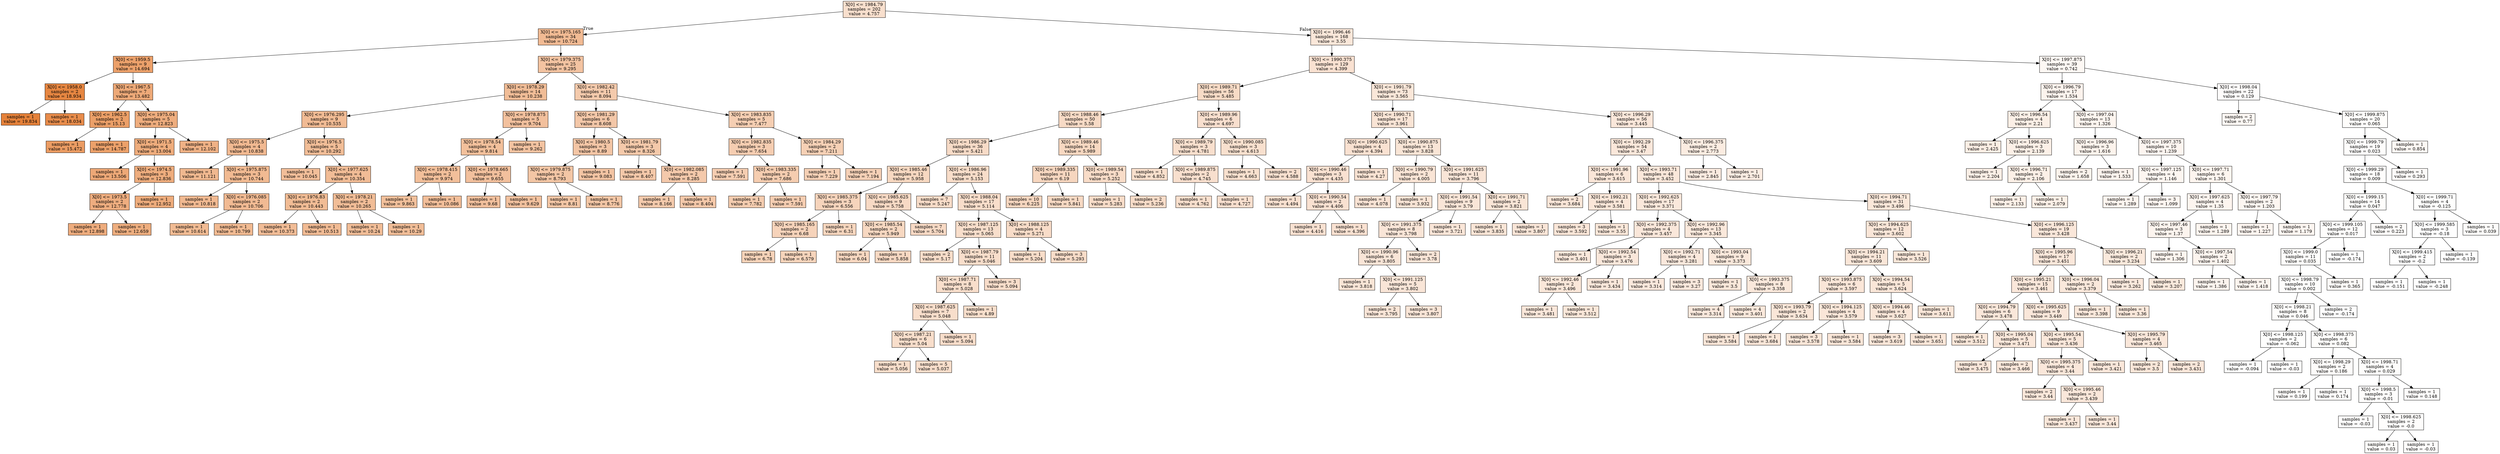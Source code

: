 digraph Tree {
node [shape=box, style="filled", color="black"] ;
0 [label="X[0] <= 1984.79\nsamples = 202\nvalue = 4.757", fillcolor="#e5813940"] ;
1 [label="X[0] <= 1975.165\nsamples = 34\nvalue = 10.724", fillcolor="#e581398b"] ;
0 -> 1 [labeldistance=2.5, labelangle=45, headlabel="True"] ;
2 [label="X[0] <= 1959.5\nsamples = 9\nvalue = 14.694", fillcolor="#e58139be"] ;
1 -> 2 ;
3 [label="X[0] <= 1958.0\nsamples = 2\nvalue = 18.934", fillcolor="#e58139f4"] ;
2 -> 3 ;
4 [label="samples = 1\nvalue = 19.834", fillcolor="#e58139ff"] ;
3 -> 4 ;
5 [label="samples = 1\nvalue = 18.034", fillcolor="#e58139e8"] ;
3 -> 5 ;
6 [label="X[0] <= 1967.5\nsamples = 7\nvalue = 13.482", fillcolor="#e58139ae"] ;
2 -> 6 ;
7 [label="X[0] <= 1962.5\nsamples = 2\nvalue = 15.13", fillcolor="#e58139c3"] ;
6 -> 7 ;
8 [label="samples = 1\nvalue = 15.472", fillcolor="#e58139c8"] ;
7 -> 8 ;
9 [label="samples = 1\nvalue = 14.787", fillcolor="#e58139bf"] ;
7 -> 9 ;
10 [label="X[0] <= 1975.04\nsamples = 5\nvalue = 12.823", fillcolor="#e58139a6"] ;
6 -> 10 ;
11 [label="X[0] <= 1971.5\nsamples = 4\nvalue = 13.004", fillcolor="#e58139a8"] ;
10 -> 11 ;
12 [label="samples = 1\nvalue = 13.506", fillcolor="#e58139af"] ;
11 -> 12 ;
13 [label="X[0] <= 1974.5\nsamples = 3\nvalue = 12.836", fillcolor="#e58139a6"] ;
11 -> 13 ;
14 [label="X[0] <= 1973.5\nsamples = 2\nvalue = 12.778", fillcolor="#e58139a5"] ;
13 -> 14 ;
15 [label="samples = 1\nvalue = 12.898", fillcolor="#e58139a7"] ;
14 -> 15 ;
16 [label="samples = 1\nvalue = 12.659", fillcolor="#e58139a4"] ;
14 -> 16 ;
17 [label="samples = 1\nvalue = 12.952", fillcolor="#e58139a8"] ;
13 -> 17 ;
18 [label="samples = 1\nvalue = 12.102", fillcolor="#e581399d"] ;
10 -> 18 ;
19 [label="X[0] <= 1979.375\nsamples = 25\nvalue = 9.295", fillcolor="#e5813979"] ;
1 -> 19 ;
20 [label="X[0] <= 1978.29\nsamples = 14\nvalue = 10.238", fillcolor="#e5813985"] ;
19 -> 20 ;
21 [label="X[0] <= 1976.295\nsamples = 9\nvalue = 10.535", fillcolor="#e5813989"] ;
20 -> 21 ;
22 [label="X[0] <= 1975.5\nsamples = 4\nvalue = 10.838", fillcolor="#e581398d"] ;
21 -> 22 ;
23 [label="samples = 1\nvalue = 11.121", fillcolor="#e5813990"] ;
22 -> 23 ;
24 [label="X[0] <= 1975.875\nsamples = 3\nvalue = 10.744", fillcolor="#e581398c"] ;
22 -> 24 ;
25 [label="samples = 1\nvalue = 10.818", fillcolor="#e581398d"] ;
24 -> 25 ;
26 [label="X[0] <= 1976.085\nsamples = 2\nvalue = 10.706", fillcolor="#e581398b"] ;
24 -> 26 ;
27 [label="samples = 1\nvalue = 10.614", fillcolor="#e581398a"] ;
26 -> 27 ;
28 [label="samples = 1\nvalue = 10.799", fillcolor="#e581398c"] ;
26 -> 28 ;
29 [label="X[0] <= 1976.5\nsamples = 5\nvalue = 10.292", fillcolor="#e5813986"] ;
21 -> 29 ;
30 [label="samples = 1\nvalue = 10.045", fillcolor="#e5813983"] ;
29 -> 30 ;
31 [label="X[0] <= 1977.625\nsamples = 4\nvalue = 10.354", fillcolor="#e5813987"] ;
29 -> 31 ;
32 [label="X[0] <= 1976.83\nsamples = 2\nvalue = 10.443", fillcolor="#e5813988"] ;
31 -> 32 ;
33 [label="samples = 1\nvalue = 10.373", fillcolor="#e5813987"] ;
32 -> 33 ;
34 [label="samples = 1\nvalue = 10.513", fillcolor="#e5813989"] ;
32 -> 34 ;
35 [label="X[0] <= 1978.21\nsamples = 2\nvalue = 10.265", fillcolor="#e5813985"] ;
31 -> 35 ;
36 [label="samples = 1\nvalue = 10.24", fillcolor="#e5813985"] ;
35 -> 36 ;
37 [label="samples = 1\nvalue = 10.29", fillcolor="#e5813986"] ;
35 -> 37 ;
38 [label="X[0] <= 1978.875\nsamples = 5\nvalue = 9.704", fillcolor="#e581397e"] ;
20 -> 38 ;
39 [label="X[0] <= 1978.54\nsamples = 4\nvalue = 9.814", fillcolor="#e5813980"] ;
38 -> 39 ;
40 [label="X[0] <= 1978.415\nsamples = 2\nvalue = 9.974", fillcolor="#e5813982"] ;
39 -> 40 ;
41 [label="samples = 1\nvalue = 9.863", fillcolor="#e5813980"] ;
40 -> 41 ;
42 [label="samples = 1\nvalue = 10.086", fillcolor="#e5813983"] ;
40 -> 42 ;
43 [label="X[0] <= 1978.665\nsamples = 2\nvalue = 9.655", fillcolor="#e581397e"] ;
39 -> 43 ;
44 [label="samples = 1\nvalue = 9.68", fillcolor="#e581397e"] ;
43 -> 44 ;
45 [label="samples = 1\nvalue = 9.629", fillcolor="#e581397d"] ;
43 -> 45 ;
46 [label="samples = 1\nvalue = 9.262", fillcolor="#e5813979"] ;
38 -> 46 ;
47 [label="X[0] <= 1982.42\nsamples = 11\nvalue = 8.094", fillcolor="#e581396a"] ;
19 -> 47 ;
48 [label="X[0] <= 1981.29\nsamples = 6\nvalue = 8.608", fillcolor="#e5813970"] ;
47 -> 48 ;
49 [label="X[0] <= 1980.5\nsamples = 3\nvalue = 8.89", fillcolor="#e5813974"] ;
48 -> 49 ;
50 [label="X[0] <= 1979.875\nsamples = 2\nvalue = 8.793", fillcolor="#e5813973"] ;
49 -> 50 ;
51 [label="samples = 1\nvalue = 8.81", fillcolor="#e5813973"] ;
50 -> 51 ;
52 [label="samples = 1\nvalue = 8.776", fillcolor="#e5813973"] ;
50 -> 52 ;
53 [label="samples = 1\nvalue = 9.083", fillcolor="#e5813976"] ;
49 -> 53 ;
54 [label="X[0] <= 1981.79\nsamples = 3\nvalue = 8.326", fillcolor="#e581396d"] ;
48 -> 54 ;
55 [label="samples = 1\nvalue = 8.407", fillcolor="#e581396e"] ;
54 -> 55 ;
56 [label="X[0] <= 1982.085\nsamples = 2\nvalue = 8.285", fillcolor="#e581396c"] ;
54 -> 56 ;
57 [label="samples = 1\nvalue = 8.166", fillcolor="#e581396b"] ;
56 -> 57 ;
58 [label="samples = 1\nvalue = 8.404", fillcolor="#e581396e"] ;
56 -> 58 ;
59 [label="X[0] <= 1983.835\nsamples = 5\nvalue = 7.477", fillcolor="#e5813962"] ;
47 -> 59 ;
60 [label="X[0] <= 1982.835\nsamples = 3\nvalue = 7.654", fillcolor="#e5813964"] ;
59 -> 60 ;
61 [label="samples = 1\nvalue = 7.591", fillcolor="#e5813964"] ;
60 -> 61 ;
62 [label="X[0] <= 1983.335\nsamples = 2\nvalue = 7.686", fillcolor="#e5813965"] ;
60 -> 62 ;
63 [label="samples = 1\nvalue = 7.782", fillcolor="#e5813966"] ;
62 -> 63 ;
64 [label="samples = 1\nvalue = 7.591", fillcolor="#e5813964"] ;
62 -> 64 ;
65 [label="X[0] <= 1984.29\nsamples = 2\nvalue = 7.211", fillcolor="#e581395f"] ;
59 -> 65 ;
66 [label="samples = 1\nvalue = 7.229", fillcolor="#e581395f"] ;
65 -> 66 ;
67 [label="samples = 1\nvalue = 7.194", fillcolor="#e581395e"] ;
65 -> 67 ;
68 [label="X[0] <= 1996.46\nsamples = 168\nvalue = 3.55", fillcolor="#e5813930"] ;
0 -> 68 [labeldistance=2.5, labelangle=-45, headlabel="False"] ;
69 [label="X[0] <= 1990.375\nsamples = 129\nvalue = 4.399", fillcolor="#e581393b"] ;
68 -> 69 ;
70 [label="X[0] <= 1989.71\nsamples = 56\nvalue = 5.485", fillcolor="#e5813949"] ;
69 -> 70 ;
71 [label="X[0] <= 1988.46\nsamples = 50\nvalue = 5.58", fillcolor="#e581394a"] ;
70 -> 71 ;
72 [label="X[0] <= 1986.29\nsamples = 36\nvalue = 5.421", fillcolor="#e5813948"] ;
71 -> 72 ;
73 [label="X[0] <= 1985.46\nsamples = 12\nvalue = 5.958", fillcolor="#e581394f"] ;
72 -> 73 ;
74 [label="X[0] <= 1985.375\nsamples = 3\nvalue = 6.556", fillcolor="#e5813956"] ;
73 -> 74 ;
75 [label="X[0] <= 1985.165\nsamples = 2\nvalue = 6.68", fillcolor="#e5813958"] ;
74 -> 75 ;
76 [label="samples = 1\nvalue = 6.78", fillcolor="#e5813959"] ;
75 -> 76 ;
77 [label="samples = 1\nvalue = 6.579", fillcolor="#e5813957"] ;
75 -> 77 ;
78 [label="samples = 1\nvalue = 6.31", fillcolor="#e5813953"] ;
74 -> 78 ;
79 [label="X[0] <= 1985.625\nsamples = 9\nvalue = 5.758", fillcolor="#e581394c"] ;
73 -> 79 ;
80 [label="X[0] <= 1985.54\nsamples = 2\nvalue = 5.949", fillcolor="#e581394f"] ;
79 -> 80 ;
81 [label="samples = 1\nvalue = 6.04", fillcolor="#e5813950"] ;
80 -> 81 ;
82 [label="samples = 1\nvalue = 5.858", fillcolor="#e581394e"] ;
80 -> 82 ;
83 [label="samples = 7\nvalue = 5.704", fillcolor="#e581394c"] ;
79 -> 83 ;
84 [label="X[0] <= 1986.96\nsamples = 24\nvalue = 5.153", fillcolor="#e5813945"] ;
72 -> 84 ;
85 [label="samples = 7\nvalue = 5.247", fillcolor="#e5813946"] ;
84 -> 85 ;
86 [label="X[0] <= 1988.04\nsamples = 17\nvalue = 5.114", fillcolor="#e5813944"] ;
84 -> 86 ;
87 [label="X[0] <= 1987.125\nsamples = 13\nvalue = 5.065", fillcolor="#e5813943"] ;
86 -> 87 ;
88 [label="samples = 2\nvalue = 5.17", fillcolor="#e5813945"] ;
87 -> 88 ;
89 [label="X[0] <= 1987.79\nsamples = 11\nvalue = 5.046", fillcolor="#e5813943"] ;
87 -> 89 ;
90 [label="X[0] <= 1987.71\nsamples = 8\nvalue = 5.028", fillcolor="#e5813943"] ;
89 -> 90 ;
91 [label="X[0] <= 1987.625\nsamples = 7\nvalue = 5.048", fillcolor="#e5813943"] ;
90 -> 91 ;
92 [label="X[0] <= 1987.21\nsamples = 6\nvalue = 5.04", fillcolor="#e5813943"] ;
91 -> 92 ;
93 [label="samples = 1\nvalue = 5.056", fillcolor="#e5813943"] ;
92 -> 93 ;
94 [label="samples = 5\nvalue = 5.037", fillcolor="#e5813943"] ;
92 -> 94 ;
95 [label="samples = 1\nvalue = 5.094", fillcolor="#e5813944"] ;
91 -> 95 ;
96 [label="samples = 1\nvalue = 4.89", fillcolor="#e5813941"] ;
90 -> 96 ;
97 [label="samples = 3\nvalue = 5.094", fillcolor="#e5813944"] ;
89 -> 97 ;
98 [label="X[0] <= 1988.125\nsamples = 4\nvalue = 5.271", fillcolor="#e5813946"] ;
86 -> 98 ;
99 [label="samples = 1\nvalue = 5.204", fillcolor="#e5813945"] ;
98 -> 99 ;
100 [label="samples = 3\nvalue = 5.293", fillcolor="#e5813946"] ;
98 -> 100 ;
101 [label="X[0] <= 1989.46\nsamples = 14\nvalue = 5.989", fillcolor="#e581394f"] ;
71 -> 101 ;
102 [label="X[0] <= 1989.335\nsamples = 11\nvalue = 6.19", fillcolor="#e5813952"] ;
101 -> 102 ;
103 [label="samples = 10\nvalue = 6.225", fillcolor="#e5813952"] ;
102 -> 103 ;
104 [label="samples = 1\nvalue = 5.841", fillcolor="#e581394d"] ;
102 -> 104 ;
105 [label="X[0] <= 1989.54\nsamples = 3\nvalue = 5.252", fillcolor="#e5813946"] ;
101 -> 105 ;
106 [label="samples = 1\nvalue = 5.283", fillcolor="#e5813946"] ;
105 -> 106 ;
107 [label="samples = 2\nvalue = 5.236", fillcolor="#e5813946"] ;
105 -> 107 ;
108 [label="X[0] <= 1989.96\nsamples = 6\nvalue = 4.697", fillcolor="#e581393f"] ;
70 -> 108 ;
109 [label="X[0] <= 1989.79\nsamples = 3\nvalue = 4.781", fillcolor="#e5813940"] ;
108 -> 109 ;
110 [label="samples = 1\nvalue = 4.852", fillcolor="#e5813941"] ;
109 -> 110 ;
111 [label="X[0] <= 1989.875\nsamples = 2\nvalue = 4.745", fillcolor="#e581393f"] ;
109 -> 111 ;
112 [label="samples = 1\nvalue = 4.762", fillcolor="#e5813940"] ;
111 -> 112 ;
113 [label="samples = 1\nvalue = 4.727", fillcolor="#e581393f"] ;
111 -> 113 ;
114 [label="X[0] <= 1990.085\nsamples = 3\nvalue = 4.613", fillcolor="#e581393e"] ;
108 -> 114 ;
115 [label="samples = 1\nvalue = 4.663", fillcolor="#e581393e"] ;
114 -> 115 ;
116 [label="samples = 2\nvalue = 4.588", fillcolor="#e581393d"] ;
114 -> 116 ;
117 [label="X[0] <= 1991.79\nsamples = 73\nvalue = 3.565", fillcolor="#e5813930"] ;
69 -> 117 ;
118 [label="X[0] <= 1990.71\nsamples = 17\nvalue = 3.961", fillcolor="#e5813935"] ;
117 -> 118 ;
119 [label="X[0] <= 1990.625\nsamples = 4\nvalue = 4.394", fillcolor="#e581393b"] ;
118 -> 119 ;
120 [label="X[0] <= 1990.46\nsamples = 3\nvalue = 4.435", fillcolor="#e581393b"] ;
119 -> 120 ;
121 [label="samples = 1\nvalue = 4.494", fillcolor="#e581393c"] ;
120 -> 121 ;
122 [label="X[0] <= 1990.54\nsamples = 2\nvalue = 4.406", fillcolor="#e581393b"] ;
120 -> 122 ;
123 [label="samples = 1\nvalue = 4.416", fillcolor="#e581393b"] ;
122 -> 123 ;
124 [label="samples = 1\nvalue = 4.396", fillcolor="#e581393b"] ;
122 -> 124 ;
125 [label="samples = 1\nvalue = 4.27", fillcolor="#e5813939"] ;
119 -> 125 ;
126 [label="X[0] <= 1990.875\nsamples = 13\nvalue = 3.828", fillcolor="#e5813934"] ;
118 -> 126 ;
127 [label="X[0] <= 1990.79\nsamples = 2\nvalue = 4.005", fillcolor="#e5813936"] ;
126 -> 127 ;
128 [label="samples = 1\nvalue = 4.078", fillcolor="#e5813937"] ;
127 -> 128 ;
129 [label="samples = 1\nvalue = 3.932", fillcolor="#e5813935"] ;
127 -> 129 ;
130 [label="X[0] <= 1991.625\nsamples = 11\nvalue = 3.796", fillcolor="#e5813933"] ;
126 -> 130 ;
131 [label="X[0] <= 1991.54\nsamples = 9\nvalue = 3.79", fillcolor="#e5813933"] ;
130 -> 131 ;
132 [label="X[0] <= 1991.375\nsamples = 8\nvalue = 3.798", fillcolor="#e5813933"] ;
131 -> 132 ;
133 [label="X[0] <= 1990.96\nsamples = 6\nvalue = 3.805", fillcolor="#e5813933"] ;
132 -> 133 ;
134 [label="samples = 1\nvalue = 3.818", fillcolor="#e5813934"] ;
133 -> 134 ;
135 [label="X[0] <= 1991.125\nsamples = 5\nvalue = 3.802", fillcolor="#e5813933"] ;
133 -> 135 ;
136 [label="samples = 2\nvalue = 3.795", fillcolor="#e5813933"] ;
135 -> 136 ;
137 [label="samples = 3\nvalue = 3.807", fillcolor="#e5813933"] ;
135 -> 137 ;
138 [label="samples = 2\nvalue = 3.78", fillcolor="#e5813933"] ;
132 -> 138 ;
139 [label="samples = 1\nvalue = 3.721", fillcolor="#e5813932"] ;
131 -> 139 ;
140 [label="X[0] <= 1991.71\nsamples = 2\nvalue = 3.821", fillcolor="#e5813934"] ;
130 -> 140 ;
141 [label="samples = 1\nvalue = 3.835", fillcolor="#e5813934"] ;
140 -> 141 ;
142 [label="samples = 1\nvalue = 3.807", fillcolor="#e5813933"] ;
140 -> 142 ;
143 [label="X[0] <= 1996.29\nsamples = 56\nvalue = 3.445", fillcolor="#e581392f"] ;
117 -> 143 ;
144 [label="X[0] <= 1992.29\nsamples = 54\nvalue = 3.47", fillcolor="#e581392f"] ;
143 -> 144 ;
145 [label="X[0] <= 1991.96\nsamples = 6\nvalue = 3.615", fillcolor="#e5813931"] ;
144 -> 145 ;
146 [label="samples = 2\nvalue = 3.684", fillcolor="#e5813932"] ;
145 -> 146 ;
147 [label="X[0] <= 1992.21\nsamples = 4\nvalue = 3.581", fillcolor="#e5813931"] ;
145 -> 147 ;
148 [label="samples = 3\nvalue = 3.592", fillcolor="#e5813931"] ;
147 -> 148 ;
149 [label="samples = 1\nvalue = 3.55", fillcolor="#e5813930"] ;
147 -> 149 ;
150 [label="X[0] <= 1993.71\nsamples = 48\nvalue = 3.452", fillcolor="#e581392f"] ;
144 -> 150 ;
151 [label="X[0] <= 1992.625\nsamples = 17\nvalue = 3.371", fillcolor="#e581392e"] ;
150 -> 151 ;
152 [label="X[0] <= 1992.375\nsamples = 4\nvalue = 3.457", fillcolor="#e581392f"] ;
151 -> 152 ;
153 [label="samples = 1\nvalue = 3.401", fillcolor="#e581392e"] ;
152 -> 153 ;
154 [label="X[0] <= 1992.54\nsamples = 3\nvalue = 3.476", fillcolor="#e581392f"] ;
152 -> 154 ;
155 [label="X[0] <= 1992.46\nsamples = 2\nvalue = 3.496", fillcolor="#e5813930"] ;
154 -> 155 ;
156 [label="samples = 1\nvalue = 3.481", fillcolor="#e581392f"] ;
155 -> 156 ;
157 [label="samples = 1\nvalue = 3.512", fillcolor="#e5813930"] ;
155 -> 157 ;
158 [label="samples = 1\nvalue = 3.434", fillcolor="#e581392f"] ;
154 -> 158 ;
159 [label="X[0] <= 1992.96\nsamples = 13\nvalue = 3.345", fillcolor="#e581392e"] ;
151 -> 159 ;
160 [label="X[0] <= 1992.71\nsamples = 4\nvalue = 3.281", fillcolor="#e581392d"] ;
159 -> 160 ;
161 [label="samples = 1\nvalue = 3.314", fillcolor="#e581392d"] ;
160 -> 161 ;
162 [label="samples = 3\nvalue = 3.27", fillcolor="#e581392d"] ;
160 -> 162 ;
163 [label="X[0] <= 1993.04\nsamples = 9\nvalue = 3.373", fillcolor="#e581392e"] ;
159 -> 163 ;
164 [label="samples = 1\nvalue = 3.5", fillcolor="#e5813930"] ;
163 -> 164 ;
165 [label="X[0] <= 1993.375\nsamples = 8\nvalue = 3.358", fillcolor="#e581392e"] ;
163 -> 165 ;
166 [label="samples = 4\nvalue = 3.314", fillcolor="#e581392d"] ;
165 -> 166 ;
167 [label="samples = 4\nvalue = 3.401", fillcolor="#e581392e"] ;
165 -> 167 ;
168 [label="X[0] <= 1994.71\nsamples = 31\nvalue = 3.496", fillcolor="#e5813930"] ;
150 -> 168 ;
169 [label="X[0] <= 1994.625\nsamples = 12\nvalue = 3.602", fillcolor="#e5813931"] ;
168 -> 169 ;
170 [label="X[0] <= 1994.21\nsamples = 11\nvalue = 3.609", fillcolor="#e5813931"] ;
169 -> 170 ;
171 [label="X[0] <= 1993.875\nsamples = 6\nvalue = 3.597", fillcolor="#e5813931"] ;
170 -> 171 ;
172 [label="X[0] <= 1993.79\nsamples = 2\nvalue = 3.634", fillcolor="#e5813931"] ;
171 -> 172 ;
173 [label="samples = 1\nvalue = 3.584", fillcolor="#e5813931"] ;
172 -> 173 ;
174 [label="samples = 1\nvalue = 3.684", fillcolor="#e5813932"] ;
172 -> 174 ;
175 [label="X[0] <= 1994.125\nsamples = 4\nvalue = 3.579", fillcolor="#e5813931"] ;
171 -> 175 ;
176 [label="samples = 3\nvalue = 3.578", fillcolor="#e5813931"] ;
175 -> 176 ;
177 [label="samples = 1\nvalue = 3.584", fillcolor="#e5813931"] ;
175 -> 177 ;
178 [label="X[0] <= 1994.54\nsamples = 5\nvalue = 3.624", fillcolor="#e5813931"] ;
170 -> 178 ;
179 [label="X[0] <= 1994.46\nsamples = 4\nvalue = 3.627", fillcolor="#e5813931"] ;
178 -> 179 ;
180 [label="samples = 3\nvalue = 3.619", fillcolor="#e5813931"] ;
179 -> 180 ;
181 [label="samples = 1\nvalue = 3.651", fillcolor="#e5813932"] ;
179 -> 181 ;
182 [label="samples = 1\nvalue = 3.611", fillcolor="#e5813931"] ;
178 -> 182 ;
183 [label="samples = 1\nvalue = 3.526", fillcolor="#e5813930"] ;
169 -> 183 ;
184 [label="X[0] <= 1996.125\nsamples = 19\nvalue = 3.428", fillcolor="#e581392f"] ;
168 -> 184 ;
185 [label="X[0] <= 1995.96\nsamples = 17\nvalue = 3.451", fillcolor="#e581392f"] ;
184 -> 185 ;
186 [label="X[0] <= 1995.21\nsamples = 15\nvalue = 3.461", fillcolor="#e581392f"] ;
185 -> 186 ;
187 [label="X[0] <= 1994.79\nsamples = 6\nvalue = 3.478", fillcolor="#e581392f"] ;
186 -> 187 ;
188 [label="samples = 1\nvalue = 3.512", fillcolor="#e5813930"] ;
187 -> 188 ;
189 [label="X[0] <= 1995.04\nsamples = 5\nvalue = 3.471", fillcolor="#e581392f"] ;
187 -> 189 ;
190 [label="samples = 3\nvalue = 3.475", fillcolor="#e581392f"] ;
189 -> 190 ;
191 [label="samples = 2\nvalue = 3.466", fillcolor="#e581392f"] ;
189 -> 191 ;
192 [label="X[0] <= 1995.625\nsamples = 9\nvalue = 3.449", fillcolor="#e581392f"] ;
186 -> 192 ;
193 [label="X[0] <= 1995.54\nsamples = 5\nvalue = 3.436", fillcolor="#e581392f"] ;
192 -> 193 ;
194 [label="X[0] <= 1995.375\nsamples = 4\nvalue = 3.44", fillcolor="#e581392f"] ;
193 -> 194 ;
195 [label="samples = 2\nvalue = 3.44", fillcolor="#e581392f"] ;
194 -> 195 ;
196 [label="X[0] <= 1995.46\nsamples = 2\nvalue = 3.439", fillcolor="#e581392f"] ;
194 -> 196 ;
197 [label="samples = 1\nvalue = 3.437", fillcolor="#e581392f"] ;
196 -> 197 ;
198 [label="samples = 1\nvalue = 3.44", fillcolor="#e581392f"] ;
196 -> 198 ;
199 [label="samples = 1\nvalue = 3.421", fillcolor="#e581392f"] ;
193 -> 199 ;
200 [label="X[0] <= 1995.79\nsamples = 4\nvalue = 3.465", fillcolor="#e581392f"] ;
192 -> 200 ;
201 [label="samples = 2\nvalue = 3.5", fillcolor="#e5813930"] ;
200 -> 201 ;
202 [label="samples = 2\nvalue = 3.431", fillcolor="#e581392f"] ;
200 -> 202 ;
203 [label="X[0] <= 1996.04\nsamples = 2\nvalue = 3.379", fillcolor="#e581392e"] ;
185 -> 203 ;
204 [label="samples = 1\nvalue = 3.398", fillcolor="#e581392e"] ;
203 -> 204 ;
205 [label="samples = 1\nvalue = 3.36", fillcolor="#e581392e"] ;
203 -> 205 ;
206 [label="X[0] <= 1996.21\nsamples = 2\nvalue = 3.234", fillcolor="#e581392c"] ;
184 -> 206 ;
207 [label="samples = 1\nvalue = 3.262", fillcolor="#e581392d"] ;
206 -> 207 ;
208 [label="samples = 1\nvalue = 3.207", fillcolor="#e581392c"] ;
206 -> 208 ;
209 [label="X[0] <= 1996.375\nsamples = 2\nvalue = 2.773", fillcolor="#e5813926"] ;
143 -> 209 ;
210 [label="samples = 1\nvalue = 2.845", fillcolor="#e5813927"] ;
209 -> 210 ;
211 [label="samples = 1\nvalue = 2.701", fillcolor="#e5813925"] ;
209 -> 211 ;
212 [label="X[0] <= 1997.875\nsamples = 39\nvalue = 0.742", fillcolor="#e581390d"] ;
68 -> 212 ;
213 [label="X[0] <= 1996.79\nsamples = 17\nvalue = 1.534", fillcolor="#e5813917"] ;
212 -> 213 ;
214 [label="X[0] <= 1996.54\nsamples = 4\nvalue = 2.21", fillcolor="#e581391f"] ;
213 -> 214 ;
215 [label="samples = 1\nvalue = 2.425", fillcolor="#e5813922"] ;
214 -> 215 ;
216 [label="X[0] <= 1996.625\nsamples = 3\nvalue = 2.139", fillcolor="#e581391e"] ;
214 -> 216 ;
217 [label="samples = 1\nvalue = 2.204", fillcolor="#e581391f"] ;
216 -> 217 ;
218 [label="X[0] <= 1996.71\nsamples = 2\nvalue = 2.106", fillcolor="#e581391e"] ;
216 -> 218 ;
219 [label="samples = 1\nvalue = 2.133", fillcolor="#e581391e"] ;
218 -> 219 ;
220 [label="samples = 1\nvalue = 2.079", fillcolor="#e581391e"] ;
218 -> 220 ;
221 [label="X[0] <= 1997.04\nsamples = 13\nvalue = 1.326", fillcolor="#e5813914"] ;
213 -> 221 ;
222 [label="X[0] <= 1996.96\nsamples = 3\nvalue = 1.616", fillcolor="#e5813918"] ;
221 -> 222 ;
223 [label="samples = 2\nvalue = 1.658", fillcolor="#e5813918"] ;
222 -> 223 ;
224 [label="samples = 1\nvalue = 1.533", fillcolor="#e5813917"] ;
222 -> 224 ;
225 [label="X[0] <= 1997.375\nsamples = 10\nvalue = 1.239", fillcolor="#e5813913"] ;
221 -> 225 ;
226 [label="X[0] <= 1997.125\nsamples = 4\nvalue = 1.146", fillcolor="#e5813912"] ;
225 -> 226 ;
227 [label="samples = 1\nvalue = 1.289", fillcolor="#e5813914"] ;
226 -> 227 ;
228 [label="samples = 3\nvalue = 1.099", fillcolor="#e5813911"] ;
226 -> 228 ;
229 [label="X[0] <= 1997.71\nsamples = 6\nvalue = 1.301", fillcolor="#e5813914"] ;
225 -> 229 ;
230 [label="X[0] <= 1997.625\nsamples = 4\nvalue = 1.35", fillcolor="#e5813914"] ;
229 -> 230 ;
231 [label="X[0] <= 1997.46\nsamples = 3\nvalue = 1.37", fillcolor="#e5813915"] ;
230 -> 231 ;
232 [label="samples = 1\nvalue = 1.306", fillcolor="#e5813914"] ;
231 -> 232 ;
233 [label="X[0] <= 1997.54\nsamples = 2\nvalue = 1.402", fillcolor="#e5813915"] ;
231 -> 233 ;
234 [label="samples = 1\nvalue = 1.386", fillcolor="#e5813915"] ;
233 -> 234 ;
235 [label="samples = 1\nvalue = 1.418", fillcolor="#e5813915"] ;
233 -> 235 ;
236 [label="samples = 1\nvalue = 1.289", fillcolor="#e5813914"] ;
230 -> 236 ;
237 [label="X[0] <= 1997.79\nsamples = 2\nvalue = 1.203", fillcolor="#e5813912"] ;
229 -> 237 ;
238 [label="samples = 1\nvalue = 1.227", fillcolor="#e5813913"] ;
237 -> 238 ;
239 [label="samples = 1\nvalue = 1.179", fillcolor="#e5813912"] ;
237 -> 239 ;
240 [label="X[0] <= 1998.04\nsamples = 22\nvalue = 0.129", fillcolor="#e5813905"] ;
212 -> 240 ;
241 [label="samples = 2\nvalue = 0.77", fillcolor="#e581390d"] ;
240 -> 241 ;
242 [label="X[0] <= 1999.875\nsamples = 20\nvalue = 0.065", fillcolor="#e5813904"] ;
240 -> 242 ;
243 [label="X[0] <= 1999.79\nsamples = 19\nvalue = 0.023", fillcolor="#e5813903"] ;
242 -> 243 ;
244 [label="X[0] <= 1999.29\nsamples = 18\nvalue = 0.009", fillcolor="#e5813903"] ;
243 -> 244 ;
245 [label="X[0] <= 1999.15\nsamples = 14\nvalue = 0.047", fillcolor="#e5813904"] ;
244 -> 245 ;
246 [label="X[0] <= 1999.105\nsamples = 12\nvalue = 0.017", fillcolor="#e5813903"] ;
245 -> 246 ;
247 [label="X[0] <= 1999.0\nsamples = 11\nvalue = 0.035", fillcolor="#e5813904"] ;
246 -> 247 ;
248 [label="X[0] <= 1998.79\nsamples = 10\nvalue = 0.002", fillcolor="#e5813903"] ;
247 -> 248 ;
249 [label="X[0] <= 1998.21\nsamples = 8\nvalue = 0.046", fillcolor="#e5813904"] ;
248 -> 249 ;
250 [label="X[0] <= 1998.125\nsamples = 2\nvalue = -0.062", fillcolor="#e5813902"] ;
249 -> 250 ;
251 [label="samples = 1\nvalue = -0.094", fillcolor="#e5813902"] ;
250 -> 251 ;
252 [label="samples = 1\nvalue = -0.03", fillcolor="#e5813903"] ;
250 -> 252 ;
253 [label="X[0] <= 1998.375\nsamples = 6\nvalue = 0.082", fillcolor="#e5813904"] ;
249 -> 253 ;
254 [label="X[0] <= 1998.29\nsamples = 2\nvalue = 0.186", fillcolor="#e5813906"] ;
253 -> 254 ;
255 [label="samples = 1\nvalue = 0.199", fillcolor="#e5813906"] ;
254 -> 255 ;
256 [label="samples = 1\nvalue = 0.174", fillcolor="#e5813905"] ;
254 -> 256 ;
257 [label="X[0] <= 1998.71\nsamples = 4\nvalue = 0.029", fillcolor="#e5813904"] ;
253 -> 257 ;
258 [label="X[0] <= 1998.5\nsamples = 3\nvalue = -0.01", fillcolor="#e5813903"] ;
257 -> 258 ;
259 [label="samples = 1\nvalue = -0.03", fillcolor="#e5813903"] ;
258 -> 259 ;
260 [label="X[0] <= 1998.625\nsamples = 2\nvalue = -0.0", fillcolor="#e5813903"] ;
258 -> 260 ;
261 [label="samples = 1\nvalue = 0.03", fillcolor="#e5813904"] ;
260 -> 261 ;
262 [label="samples = 1\nvalue = -0.03", fillcolor="#e5813903"] ;
260 -> 262 ;
263 [label="samples = 1\nvalue = 0.148", fillcolor="#e5813905"] ;
257 -> 263 ;
264 [label="samples = 2\nvalue = -0.174", fillcolor="#e5813901"] ;
248 -> 264 ;
265 [label="samples = 1\nvalue = 0.365", fillcolor="#e5813908"] ;
247 -> 265 ;
266 [label="samples = 1\nvalue = -0.174", fillcolor="#e5813901"] ;
246 -> 266 ;
267 [label="samples = 2\nvalue = 0.223", fillcolor="#e5813906"] ;
245 -> 267 ;
268 [label="X[0] <= 1999.71\nsamples = 4\nvalue = -0.125", fillcolor="#e5813902"] ;
244 -> 268 ;
269 [label="X[0] <= 1999.585\nsamples = 3\nvalue = -0.18", fillcolor="#e5813901"] ;
268 -> 269 ;
270 [label="X[0] <= 1999.415\nsamples = 2\nvalue = -0.2", fillcolor="#e5813901"] ;
269 -> 270 ;
271 [label="samples = 1\nvalue = -0.151", fillcolor="#e5813901"] ;
270 -> 271 ;
272 [label="samples = 1\nvalue = -0.248", fillcolor="#e5813900"] ;
270 -> 272 ;
273 [label="samples = 1\nvalue = -0.139", fillcolor="#e5813901"] ;
269 -> 273 ;
274 [label="samples = 1\nvalue = 0.039", fillcolor="#e5813904"] ;
268 -> 274 ;
275 [label="samples = 1\nvalue = 0.293", fillcolor="#e5813907"] ;
243 -> 275 ;
276 [label="samples = 1\nvalue = 0.854", fillcolor="#e581390e"] ;
242 -> 276 ;
}